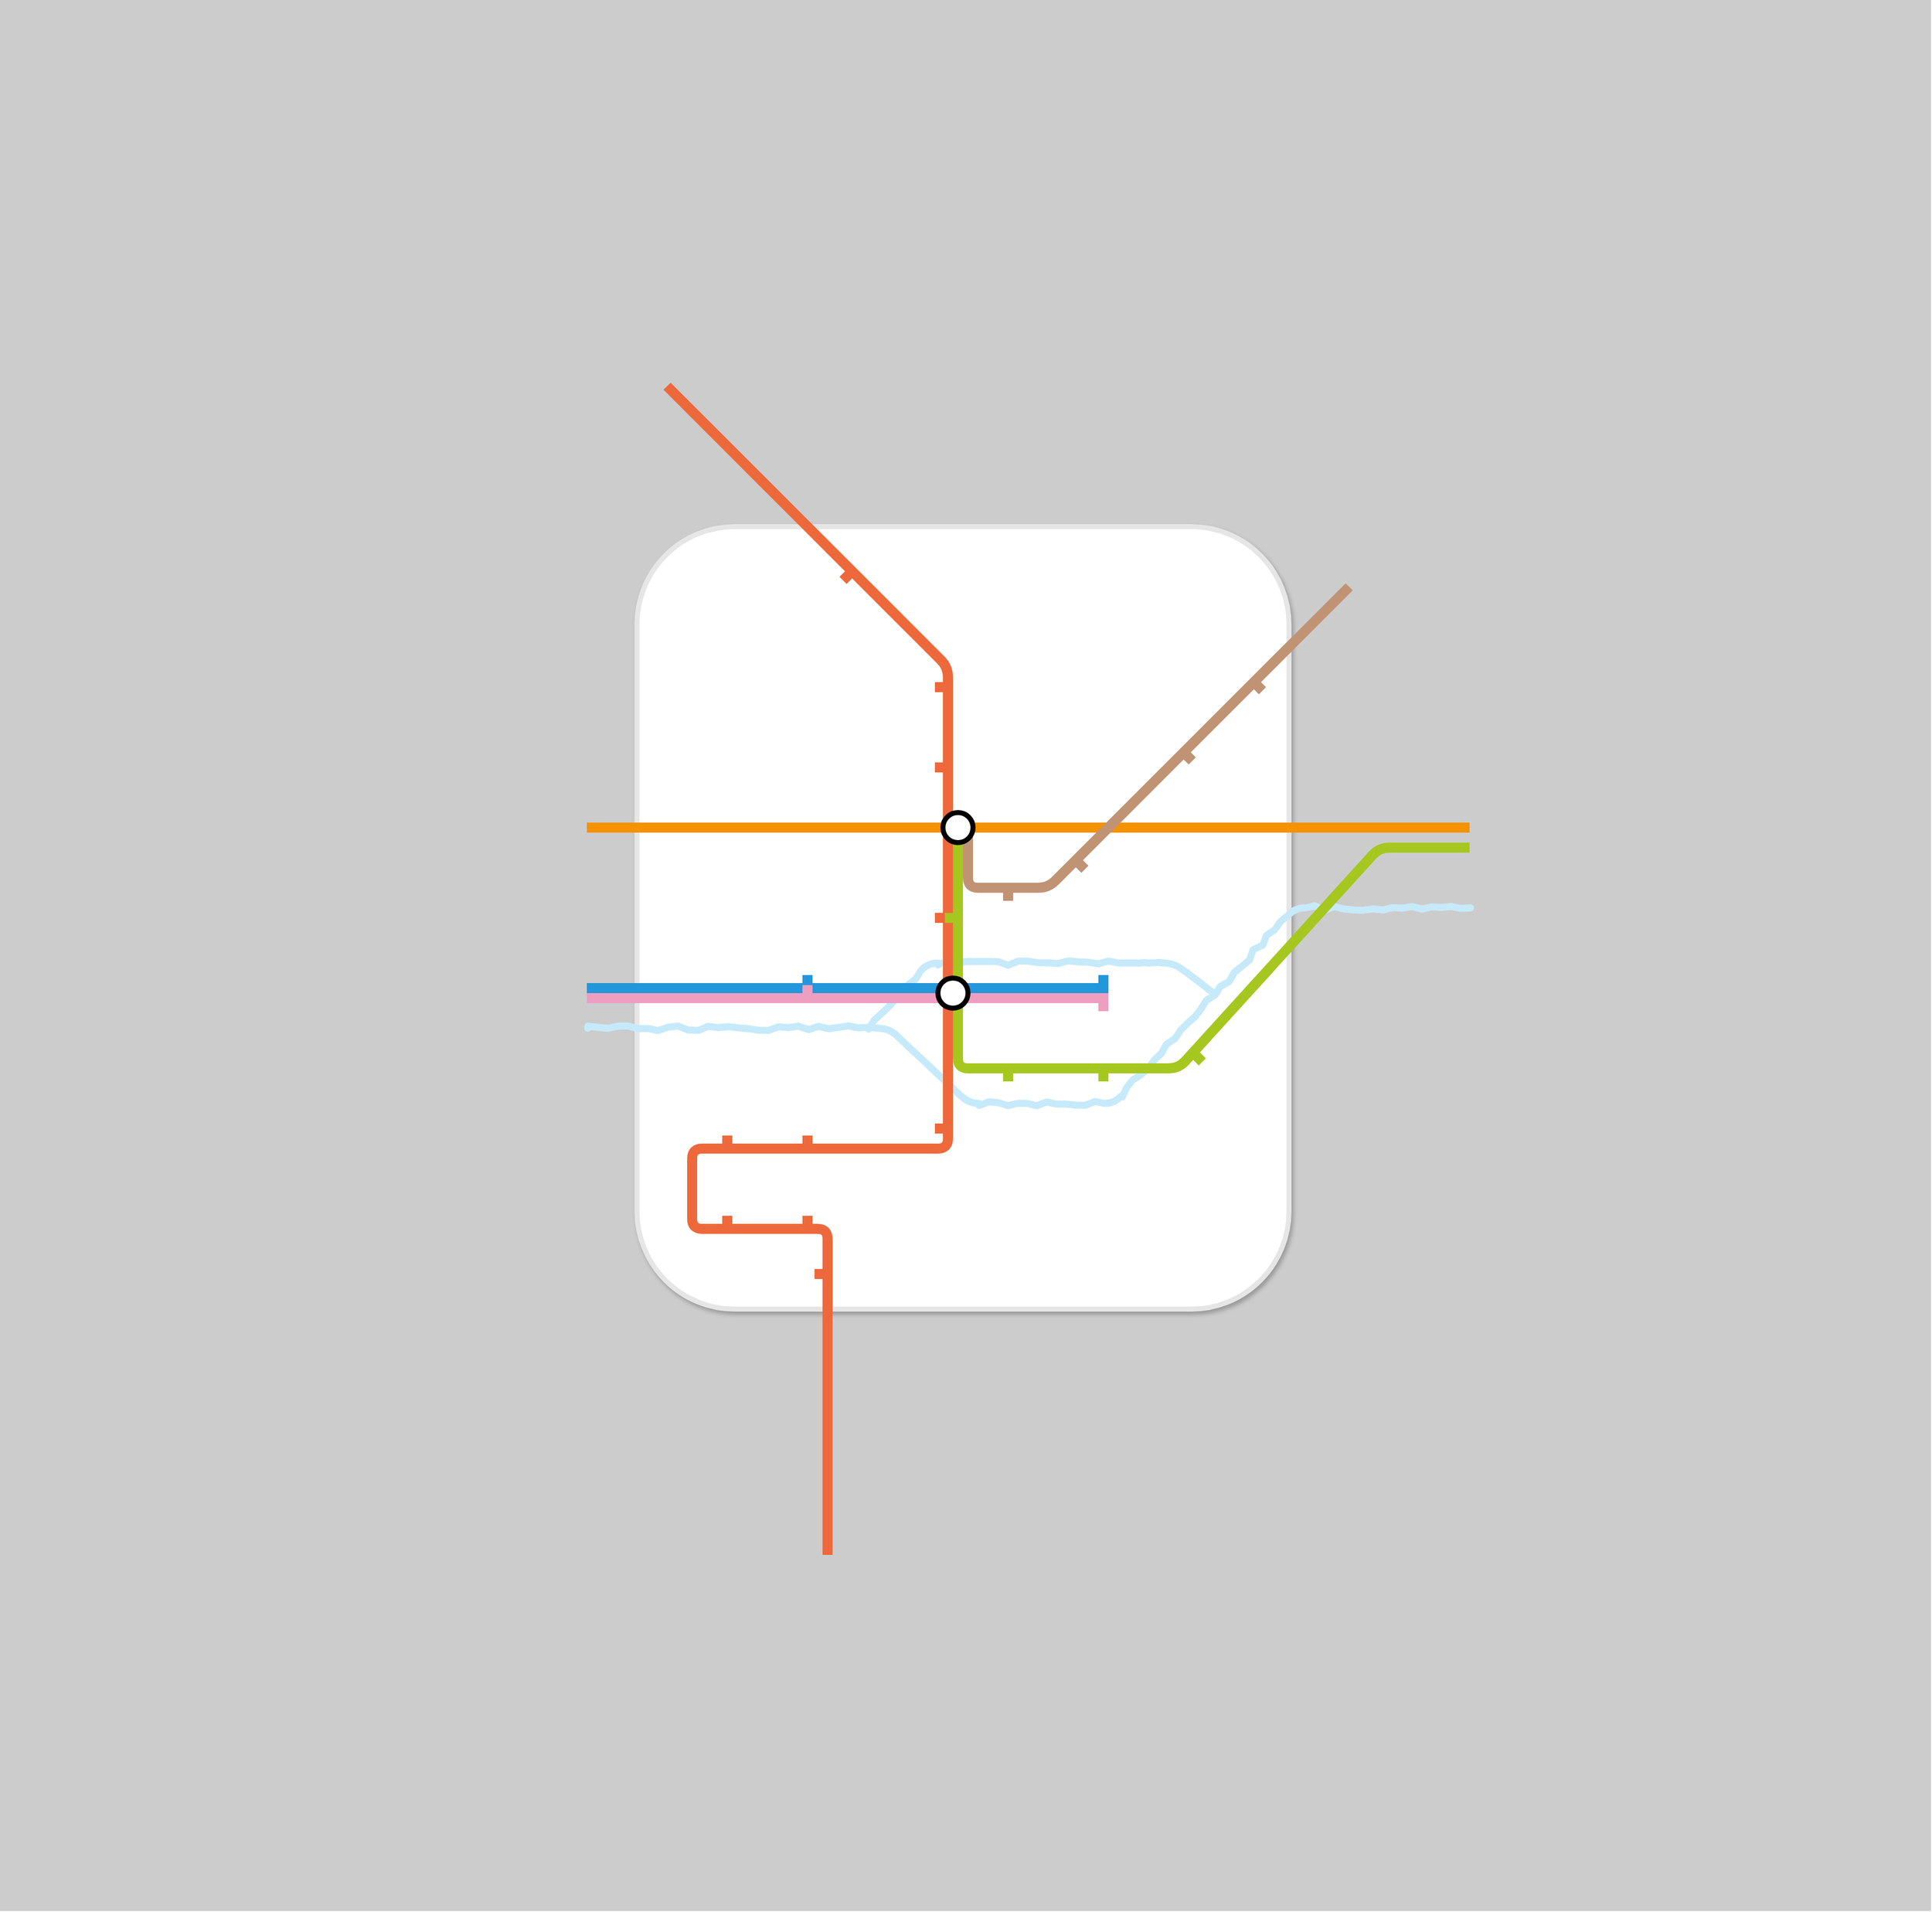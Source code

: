 <mxfile version="12.7.0" type="github">
  <diagram id="F8VpJ28K4jp9fLRufquV" name="Page-1">
    <mxGraphModel dx="1638" dy="1369" grid="1" gridSize="5" guides="1" tooltips="1" connect="1" arrows="1" fold="1" page="0" pageScale="1" pageWidth="1169" pageHeight="827" math="0" shadow="0">
      <root>
        <mxCell id="0"/>
        <mxCell id="tSeJXY5QkdyVhTGE8RgK-30" value="Border" style="locked=1;" parent="0"/>
        <mxCell id="M_QFQK3Uzq7nNJ9T8SE2-6" value="" style="rounded=0;whiteSpace=wrap;html=1;fillColor=#CCCCCC;strokeColor=none;" vertex="1" parent="tSeJXY5QkdyVhTGE8RgK-30">
          <mxGeometry x="-545" y="-345" width="1925" height="1905" as="geometry"/>
        </mxCell>
        <mxCell id="tSeJXY5QkdyVhTGE8RgK-31" value="" style="rounded=1;whiteSpace=wrap;html=1;strokeWidth=5;fillColor=#ffffff;strokeColor=#E6E6E6;shadow=1;glass=0;backgroundOutline=0;" parent="tSeJXY5QkdyVhTGE8RgK-30" vertex="1">
          <mxGeometry x="90" y="180" width="650" height="780" as="geometry"/>
        </mxCell>
        <mxCell id="tSeJXY5QkdyVhTGE8RgK-28" value="Water" style="" parent="0"/>
        <mxCell id="tSeJXY5QkdyVhTGE8RgK-24" value="" style="endArrow=none;html=1;strokeColor=#C6EAFA;strokeWidth=7;fillColor=#C6EAFA;jumpSize=12;comic=1;jiggle=5;backgroundOutline=1;" parent="tSeJXY5QkdyVhTGE8RgK-28" edge="1">
          <mxGeometry width="50" height="50" relative="1" as="geometry">
            <mxPoint x="320" y="680" as="sourcePoint"/>
            <mxPoint x="665" y="645" as="targetPoint"/>
            <Array as="points">
              <mxPoint x="380" y="615"/>
              <mxPoint x="580" y="615"/>
              <mxPoint x="625" y="615"/>
            </Array>
          </mxGeometry>
        </mxCell>
        <mxCell id="tSeJXY5QkdyVhTGE8RgK-23" value="" style="endArrow=none;html=1;strokeColor=#C6EAFA;strokeWidth=7;fillColor=#C6EAFA;jumpSize=12;shadow=0;comic=1;jiggle=5;backgroundOutline=1;" parent="tSeJXY5QkdyVhTGE8RgK-28" edge="1">
          <mxGeometry width="50" height="50" relative="1" as="geometry">
            <mxPoint x="41" y="680" as="sourcePoint"/>
            <mxPoint x="921" y="560" as="targetPoint"/>
            <Array as="points">
              <mxPoint x="341" y="680"/>
              <mxPoint x="421" y="755"/>
              <mxPoint x="566" y="755"/>
              <mxPoint x="746" y="560"/>
            </Array>
          </mxGeometry>
        </mxCell>
        <mxCell id="1" value="Lines" style="locked=1;" parent="0"/>
        <mxCell id="DB9aXXIR0IWll7c-367i-10" value="" style="endArrow=none;html=1;strokeWidth=10;fillColor=#fff2cc;fontFamily=Lucida Console;fontSize=10;fontColor=#3333FF;strokeColor=#F49200;" parent="1" edge="1">
          <mxGeometry width="100" relative="1" as="geometry">
            <mxPoint x="40" y="480" as="sourcePoint"/>
            <mxPoint x="920" y="480" as="targetPoint"/>
          </mxGeometry>
        </mxCell>
        <mxCell id="DB9aXXIR0IWll7c-367i-11" value="" style="endArrow=none;html=1;strokeWidth=10;fillColor=#0050ef;fontFamily=Lucida Console;fontSize=10;fontColor=#3333FF;strokeColor=#EE9EC1;" parent="1" edge="1">
          <mxGeometry width="100" relative="1" as="geometry">
            <mxPoint x="40" y="650" as="sourcePoint"/>
            <mxPoint x="560" y="650" as="targetPoint"/>
          </mxGeometry>
        </mxCell>
        <mxCell id="tSeJXY5QkdyVhTGE8RgK-1" value="" style="endArrow=none;html=1;strokeWidth=10;fillColor=#d5e8d4;fontFamily=Lucida Console;fontSize=10;fontColor=#3333FF;strokeColor=#C19375;" parent="1" edge="1">
          <mxGeometry width="100" relative="1" as="geometry">
            <mxPoint x="420" y="480" as="sourcePoint"/>
            <mxPoint x="800" y="240" as="targetPoint"/>
            <Array as="points">
              <mxPoint x="420" y="540"/>
              <mxPoint x="500" y="540"/>
              <mxPoint x="680" y="360"/>
            </Array>
          </mxGeometry>
        </mxCell>
        <mxCell id="tSeJXY5QkdyVhTGE8RgK-3" value="" style="endArrow=none;html=1;strokeWidth=10;fillColor=#0050ef;fontFamily=Lucida Console;fontSize=10;fontColor=#3333FF;strokeColor=#2397DB;" parent="1" edge="1">
          <mxGeometry width="100" relative="1" as="geometry">
            <mxPoint x="40" y="640" as="sourcePoint"/>
            <mxPoint x="560" y="640" as="targetPoint"/>
          </mxGeometry>
        </mxCell>
        <mxCell id="DB9aXXIR0IWll7c-367i-13" value="" style="endArrow=none;html=1;strokeWidth=10;fillColor=#d80073;fontFamily=Lucida Console;fontSize=10;fontColor=#3333FF;strokeColor=#ED693C;" parent="1" edge="1">
          <mxGeometry width="100" relative="1" as="geometry">
            <mxPoint x="280" y="1205" as="sourcePoint"/>
            <mxPoint x="120" y="40" as="targetPoint"/>
            <Array as="points">
              <mxPoint x="280" y="880"/>
              <mxPoint x="145" y="880"/>
              <mxPoint x="145" y="800"/>
              <mxPoint x="400" y="800"/>
              <mxPoint x="400" y="320"/>
            </Array>
          </mxGeometry>
        </mxCell>
        <mxCell id="tSeJXY5QkdyVhTGE8RgK-2" value="" style="endArrow=none;html=1;strokeWidth=10;fillColor=#d5e8d4;fontFamily=Lucida Console;fontSize=10;fontColor=#3333FF;strokeColor=#A6C71F;" parent="1" edge="1">
          <mxGeometry width="100" relative="1" as="geometry">
            <mxPoint x="410" y="480" as="sourcePoint"/>
            <mxPoint x="920" y="500" as="targetPoint"/>
            <Array as="points">
              <mxPoint x="410" y="720"/>
              <mxPoint x="630" y="720"/>
              <mxPoint x="830" y="500"/>
            </Array>
          </mxGeometry>
        </mxCell>
        <mxCell id="tSeJXY5QkdyVhTGE8RgK-29" value="Stations" style="locked=1;" parent="0"/>
        <mxCell id="tSeJXY5QkdyVhTGE8RgK-16" value="" style="ellipse;whiteSpace=wrap;html=1;aspect=fixed;strokeWidth=5;allowArrows=0;connectable=0;" parent="tSeJXY5QkdyVhTGE8RgK-29" vertex="1">
          <mxGeometry x="395" y="465" width="30" height="30" as="geometry"/>
        </mxCell>
        <mxCell id="tSeJXY5QkdyVhTGE8RgK-13" value="" style="ellipse;whiteSpace=wrap;html=1;aspect=fixed;strokeWidth=5;allowArrows=0;connectable=0;" parent="tSeJXY5QkdyVhTGE8RgK-29" vertex="1">
          <mxGeometry x="390" y="630" width="30" height="30" as="geometry"/>
        </mxCell>
        <mxCell id="M_QFQK3Uzq7nNJ9T8SE2-8" value="" style="whiteSpace=wrap;html=1;aspect=fixed;fillColor=#EE9EC1;strokeColor=none;" vertex="1" parent="tSeJXY5QkdyVhTGE8RgK-29">
          <mxGeometry x="255" y="637" width="10" height="10" as="geometry"/>
        </mxCell>
        <mxCell id="M_QFQK3Uzq7nNJ9T8SE2-9" value="" style="whiteSpace=wrap;html=1;aspect=fixed;fillColor=#2397DB;strokeColor=none;" vertex="1" parent="tSeJXY5QkdyVhTGE8RgK-29">
          <mxGeometry x="255" y="627" width="10" height="10" as="geometry"/>
        </mxCell>
        <mxCell id="M_QFQK3Uzq7nNJ9T8SE2-10" value="" style="whiteSpace=wrap;html=1;aspect=fixed;fillColor=#EE9EC1;strokeColor=none;" vertex="1" parent="tSeJXY5QkdyVhTGE8RgK-29">
          <mxGeometry x="550" y="653" width="10" height="10" as="geometry"/>
        </mxCell>
        <mxCell id="M_QFQK3Uzq7nNJ9T8SE2-11" value="" style="whiteSpace=wrap;html=1;aspect=fixed;fillColor=#2397DB;strokeColor=none;" vertex="1" parent="tSeJXY5QkdyVhTGE8RgK-29">
          <mxGeometry x="550" y="627" width="10" height="10" as="geometry"/>
        </mxCell>
        <mxCell id="M_QFQK3Uzq7nNJ9T8SE2-13" value="" style="whiteSpace=wrap;html=1;aspect=fixed;fillColor=#C19375;strokeColor=none;" vertex="1" parent="tSeJXY5QkdyVhTGE8RgK-29">
          <mxGeometry x="455" y="543" width="10" height="10" as="geometry"/>
        </mxCell>
        <mxCell id="M_QFQK3Uzq7nNJ9T8SE2-14" value="" style="whiteSpace=wrap;html=1;aspect=fixed;fillColor=#C19375;strokeColor=none;rotation=45;" vertex="1" parent="tSeJXY5QkdyVhTGE8RgK-29">
          <mxGeometry x="528" y="513" width="10" height="10" as="geometry"/>
        </mxCell>
        <mxCell id="M_QFQK3Uzq7nNJ9T8SE2-16" value="" style="whiteSpace=wrap;html=1;aspect=fixed;fillColor=#C19375;strokeColor=none;rotation=45;" vertex="1" parent="tSeJXY5QkdyVhTGE8RgK-29">
          <mxGeometry x="635" y="405" width="10" height="10" as="geometry"/>
        </mxCell>
        <mxCell id="M_QFQK3Uzq7nNJ9T8SE2-17" value="" style="whiteSpace=wrap;html=1;aspect=fixed;fillColor=#C19375;strokeColor=none;rotation=45;" vertex="1" parent="tSeJXY5QkdyVhTGE8RgK-29">
          <mxGeometry x="705" y="335" width="10" height="10" as="geometry"/>
        </mxCell>
        <mxCell id="M_QFQK3Uzq7nNJ9T8SE2-18" value="" style="whiteSpace=wrap;html=1;aspect=fixed;fillColor=#ED693C;strokeColor=none;" vertex="1" parent="tSeJXY5QkdyVhTGE8RgK-29">
          <mxGeometry x="387" y="415" width="10" height="10" as="geometry"/>
        </mxCell>
        <mxCell id="M_QFQK3Uzq7nNJ9T8SE2-19" value="" style="whiteSpace=wrap;html=1;aspect=fixed;fillColor=#ED693C;strokeColor=none;" vertex="1" parent="tSeJXY5QkdyVhTGE8RgK-29">
          <mxGeometry x="387" y="335" width="10" height="10" as="geometry"/>
        </mxCell>
        <mxCell id="M_QFQK3Uzq7nNJ9T8SE2-20" value="" style="whiteSpace=wrap;html=1;aspect=fixed;fillColor=#ED693C;strokeColor=none;rotation=45;" vertex="1" parent="tSeJXY5QkdyVhTGE8RgK-29">
          <mxGeometry x="294" y="225" width="10" height="10" as="geometry"/>
        </mxCell>
        <mxCell id="M_QFQK3Uzq7nNJ9T8SE2-21" value="" style="whiteSpace=wrap;html=1;aspect=fixed;fillColor=#ED693C;strokeColor=none;" vertex="1" parent="tSeJXY5QkdyVhTGE8RgK-29">
          <mxGeometry x="387" y="565" width="10" height="10" as="geometry"/>
        </mxCell>
        <mxCell id="M_QFQK3Uzq7nNJ9T8SE2-22" value="" style="whiteSpace=wrap;html=1;aspect=fixed;fillColor=#ED693C;strokeColor=none;" vertex="1" parent="tSeJXY5QkdyVhTGE8RgK-29">
          <mxGeometry x="387" y="775" width="10" height="10" as="geometry"/>
        </mxCell>
        <mxCell id="M_QFQK3Uzq7nNJ9T8SE2-23" value="" style="whiteSpace=wrap;html=1;aspect=fixed;fillColor=#ED693C;strokeColor=none;" vertex="1" parent="tSeJXY5QkdyVhTGE8RgK-29">
          <mxGeometry x="255" y="787" width="10" height="10" as="geometry"/>
        </mxCell>
        <mxCell id="M_QFQK3Uzq7nNJ9T8SE2-24" value="" style="whiteSpace=wrap;html=1;aspect=fixed;fillColor=#ED693C;strokeColor=none;" vertex="1" parent="tSeJXY5QkdyVhTGE8RgK-29">
          <mxGeometry x="175" y="787" width="10" height="10" as="geometry"/>
        </mxCell>
        <mxCell id="M_QFQK3Uzq7nNJ9T8SE2-25" value="" style="whiteSpace=wrap;html=1;aspect=fixed;fillColor=#ED693C;strokeColor=none;" vertex="1" parent="tSeJXY5QkdyVhTGE8RgK-29">
          <mxGeometry x="175" y="867" width="10" height="10" as="geometry"/>
        </mxCell>
        <mxCell id="M_QFQK3Uzq7nNJ9T8SE2-26" value="" style="whiteSpace=wrap;html=1;aspect=fixed;fillColor=#ED693C;strokeColor=none;" vertex="1" parent="tSeJXY5QkdyVhTGE8RgK-29">
          <mxGeometry x="255" y="867" width="10" height="10" as="geometry"/>
        </mxCell>
        <mxCell id="M_QFQK3Uzq7nNJ9T8SE2-27" value="" style="whiteSpace=wrap;html=1;aspect=fixed;fillColor=#ED693C;strokeColor=none;" vertex="1" parent="tSeJXY5QkdyVhTGE8RgK-29">
          <mxGeometry x="267" y="920" width="10" height="10" as="geometry"/>
        </mxCell>
        <mxCell id="M_QFQK3Uzq7nNJ9T8SE2-30" value="" style="whiteSpace=wrap;html=1;aspect=fixed;fillColor=#A6C71F;strokeColor=none;" vertex="1" parent="tSeJXY5QkdyVhTGE8RgK-29">
          <mxGeometry x="397" y="565" width="10" height="10" as="geometry"/>
        </mxCell>
        <mxCell id="M_QFQK3Uzq7nNJ9T8SE2-31" value="" style="whiteSpace=wrap;html=1;aspect=fixed;fillColor=#A6C71F;strokeColor=none;" vertex="1" parent="tSeJXY5QkdyVhTGE8RgK-29">
          <mxGeometry x="455" y="723" width="10" height="10" as="geometry"/>
        </mxCell>
        <mxCell id="M_QFQK3Uzq7nNJ9T8SE2-32" value="" style="whiteSpace=wrap;html=1;aspect=fixed;fillColor=#A6C71F;strokeColor=none;" vertex="1" parent="tSeJXY5QkdyVhTGE8RgK-29">
          <mxGeometry x="550" y="723" width="10" height="10" as="geometry"/>
        </mxCell>
        <mxCell id="M_QFQK3Uzq7nNJ9T8SE2-33" value="" style="whiteSpace=wrap;html=1;aspect=fixed;fillColor=#A6C71F;strokeColor=none;rotation=45;" vertex="1" parent="tSeJXY5QkdyVhTGE8RgK-29">
          <mxGeometry x="645" y="705" width="10" height="10" as="geometry"/>
        </mxCell>
        <mxCell id="M_QFQK3Uzq7nNJ9T8SE2-1" value="Text" style="locked=1;" parent="0" visible="0"/>
        <mxCell id="M_QFQK3Uzq7nNJ9T8SE2-3" value="&lt;ul&gt;&lt;li&gt;S11:&amp;nbsp;F49200&lt;br&gt;&lt;/li&gt;&lt;li&gt;3:&amp;nbsp; &amp;nbsp;&amp;nbsp;EE9EC1&lt;/li&gt;&lt;li&gt;15:&amp;nbsp; &amp;nbsp;2397DB&lt;/li&gt;&lt;li&gt;154:&amp;nbsp;ED693C&lt;/li&gt;&lt;li&gt;435: C19375&lt;/li&gt;&lt;li&gt;436:&amp;nbsp;A6C71F&lt;/li&gt;&lt;li&gt;Wasser:&amp;nbsp;C6EAFA /&amp;nbsp;29B3EF&amp;nbsp;&lt;/li&gt;&lt;/ul&gt;" style="text;html=1;strokeColor=none;fillColor=none;align=left;verticalAlign=middle;whiteSpace=wrap;rounded=0;" vertex="1" parent="M_QFQK3Uzq7nNJ9T8SE2-1">
          <mxGeometry x="5" y="205" width="235" height="185" as="geometry"/>
        </mxCell>
        <mxCell id="M_QFQK3Uzq7nNJ9T8SE2-12" value="station 10x10&lt;br&gt;2pt in line" style="shape=note;whiteSpace=wrap;html=1;backgroundOutline=1;darkOpacity=0.05;fillColor=#2397DB;" vertex="1" parent="M_QFQK3Uzq7nNJ9T8SE2-1">
          <mxGeometry x="-80" y="250" width="80" height="100" as="geometry"/>
        </mxCell>
      </root>
    </mxGraphModel>
  </diagram>
</mxfile>
